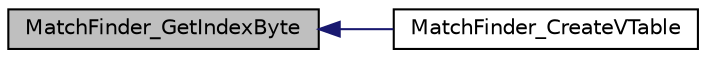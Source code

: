 digraph G
{
  edge [fontname="Helvetica",fontsize="10",labelfontname="Helvetica",labelfontsize="10"];
  node [fontname="Helvetica",fontsize="10",shape=record];
  rankdir="LR";
  Node1 [label="MatchFinder_GetIndexByte",height=0.2,width=0.4,color="black", fillcolor="grey75", style="filled" fontcolor="black"];
  Node1 -> Node2 [dir="back",color="midnightblue",fontsize="10",style="solid",fontname="Helvetica"];
  Node2 [label="MatchFinder_CreateVTable",height=0.2,width=0.4,color="black", fillcolor="white", style="filled",URL="$_lz_find_8h.html#a6f5f22fb5d40c695d917df8d89faa80f"];
}
